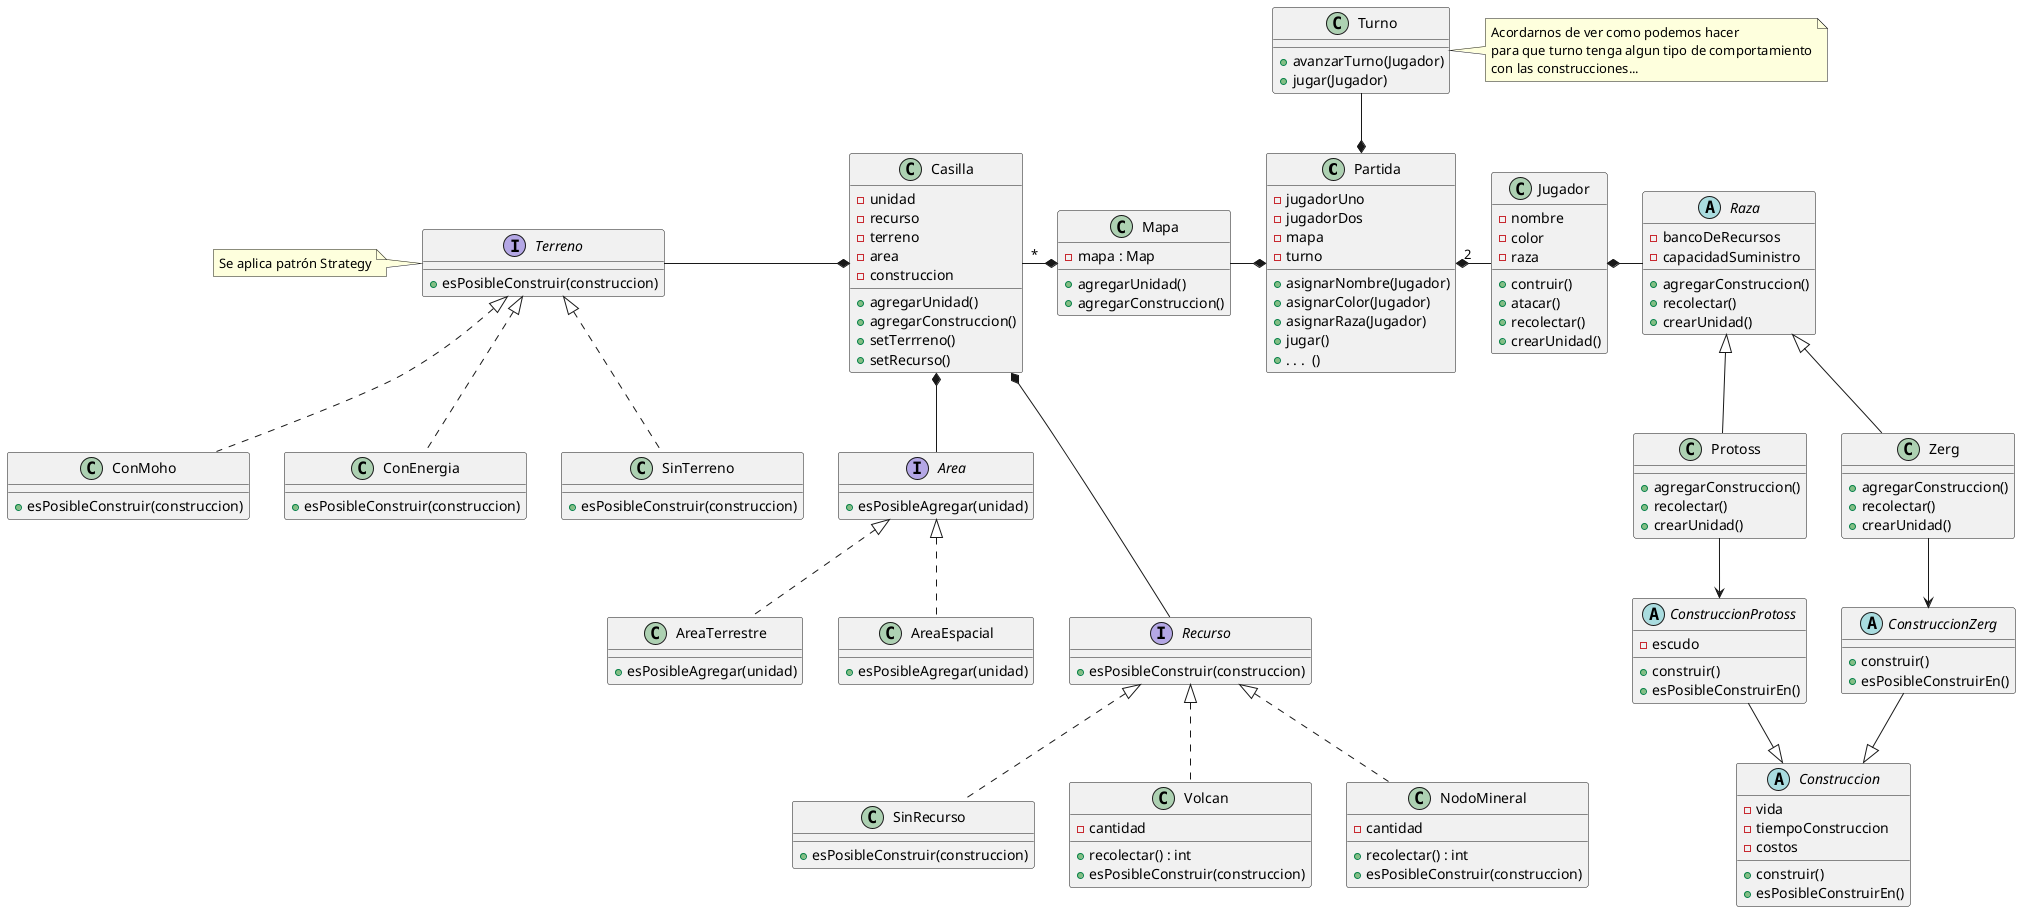 @startuml
'https://plantuml.com/class-diagram

class Partida {
    - jugadorUno
    - jugadorDos
    - mapa
    - turno

    + asignarNombre(Jugador)
    + asignarColor(Jugador)
    + asignarRaza(Jugador)
    + jugar()
    + . . .  ()
}

class Jugador {
    - nombre
    - color
    - raza

    + contruir()
    + atacar()
    + recolectar()
    + crearUnidad()
}

abstract class Raza {
    - bancoDeRecursos
    - capacidadSuministro

    + agregarConstruccion()
    + recolectar()
    + crearUnidad()
}

class Zerg {
    + agregarConstruccion()
    + recolectar()
    + crearUnidad()
}

class Protoss {
    + agregarConstruccion()
    + recolectar()
    + crearUnidad()
}

abstract class Construccion {
    - vida
    - tiempoConstruccion
    - costos
    + construir()
    + esPosibleConstruirEn()
}

abstract class ConstruccionZerg {
    + construir()
    + esPosibleConstruirEn()
}

abstract class ConstruccionProtoss {
    - escudo
    + construir()
    + esPosibleConstruirEn()
}

class Mapa {
    - mapa : Map

    + agregarUnidad()
    + agregarConstruccion()
}

class Casilla {
    - unidad
    - recurso
    - terreno
    - area
    - construccion

    + agregarUnidad()
    + agregarConstruccion()
    + setTerrreno()
    + setRecurso()
}

class SinRecurso {
    + esPosibleConstruir(construccion)
}

interface Terreno {
    + esPosibleConstruir(construccion)
}

interface Terreno
note left: Se aplica patrón Strategy

class ConMoho {
    + esPosibleConstruir(construccion)
}

class ConEnergia {
    + esPosibleConstruir(construccion)
}

class SinTerreno {
    + esPosibleConstruir(construccion)
}

class Volcan {
    - cantidad
    + recolectar() : int
    + esPosibleConstruir(construccion)
}

class NodoMineral {
    - cantidad
    + recolectar() : int
    + esPosibleConstruir(construccion)
}

class Turno {

   +avanzarTurno(Jugador)
   +jugar(Jugador)

}
note right
Acordarnos de ver como podemos hacer
para que turno tenga algun tipo de comportamiento
con las construcciones...
end note

interface Recurso {
    + esPosibleConstruir(construccion)
}



Partida "2" *- Jugador
Mapa -* Partida
Partida *-up- Turno

Jugador *- Raza
Raza <|-- Zerg
Raza <|-- Protoss

Zerg --> ConstruccionZerg
Protoss --> ConstruccionProtoss
ConstruccionProtoss --|> Construccion
ConstruccionZerg --|> Construccion

Casilla "*" -* Mapa
Terreno -* Casilla

Casilla *--- Recurso
Recurso <|.. Volcan
Recurso <|.. NodoMineral
Recurso <|.. SinRecurso

Terreno <|.. ConMoho
Terreno <|.. ConEnergia
Terreno <|.. SinTerreno

interface Area{
 +esPosibleAgregar(unidad)
}
class AreaTerrestre{
+esPosibleAgregar(unidad)
}
class AreaEspacial{
+esPosibleAgregar(unidad)
}

Casilla *-- Area
Area <|.. AreaTerrestre
Area <|.. AreaEspacial



@enduml